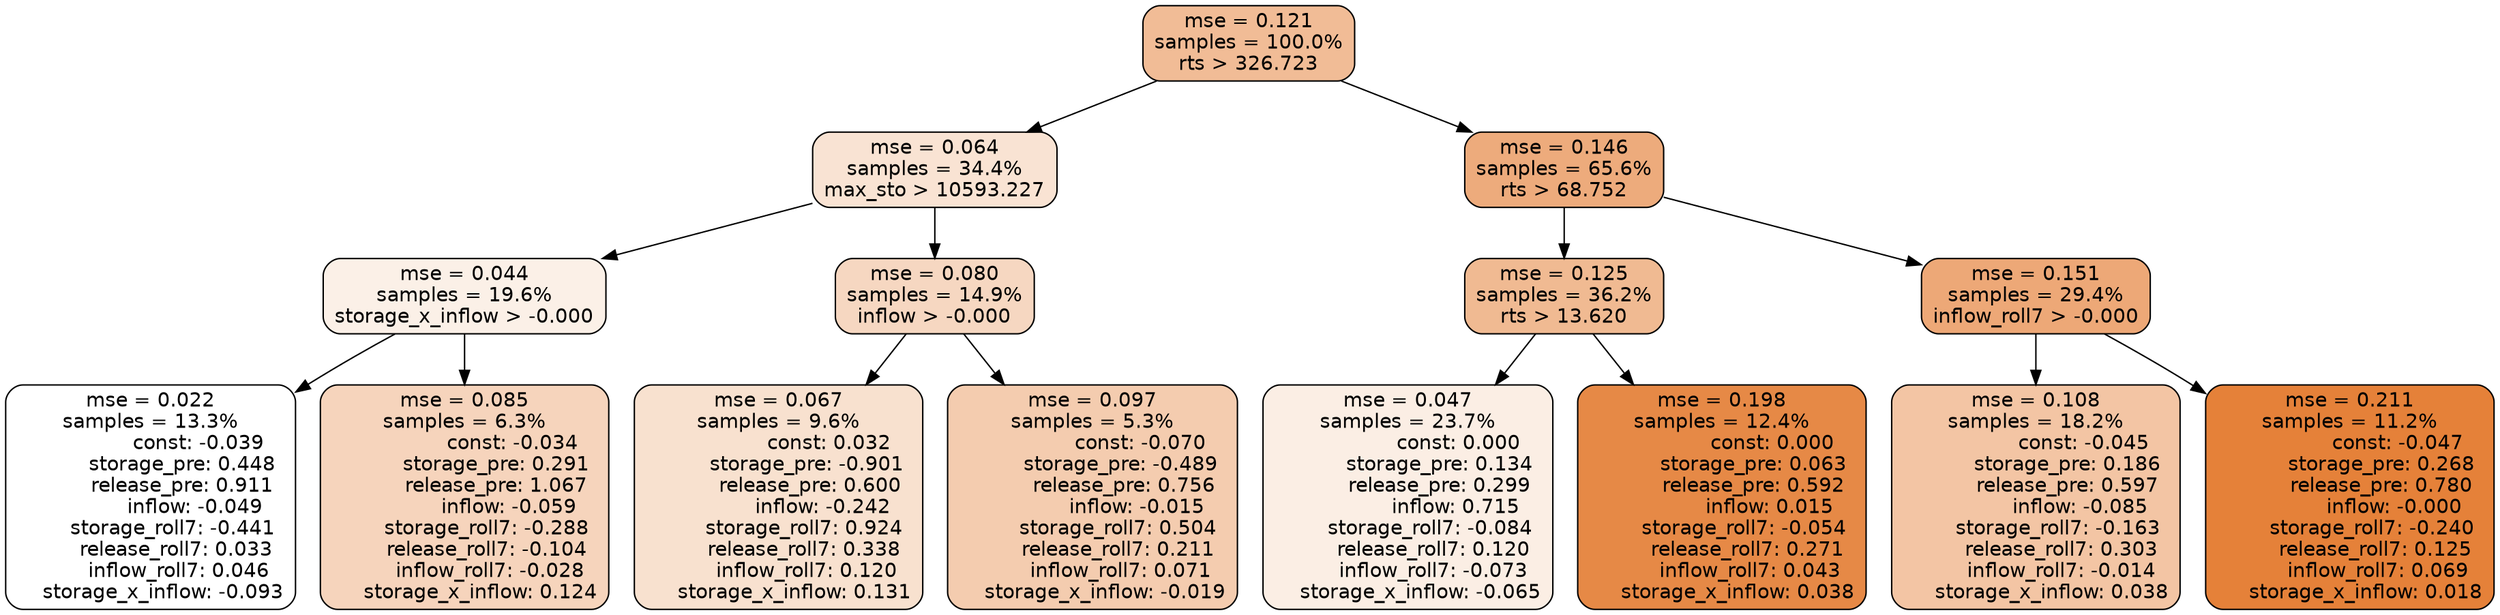 digraph tree {
node [shape=rectangle, style="filled, rounded", color="black", fontname=helvetica] ;
edge [fontname=helvetica] ;
	"0" [label="mse = 0.121
samples = 100.0%
rts > 326.723", fillcolor="#f1bc96"]
	"8" [label="mse = 0.064
samples = 34.4%
max_sto > 10593.227", fillcolor="#f9e3d3"]
	"1" [label="mse = 0.146
samples = 65.6%
rts > 68.752", fillcolor="#edab7c"]
	"9" [label="mse = 0.044
samples = 19.6%
storage_x_inflow > -0.000", fillcolor="#fbf0e7"]
	"12" [label="mse = 0.080
samples = 14.9%
inflow > -0.000", fillcolor="#f6d7c1"]
	"2" [label="mse = 0.125
samples = 36.2%
rts > 13.620", fillcolor="#f0ba92"]
	"5" [label="mse = 0.151
samples = 29.4%
inflow_roll7 > -0.000", fillcolor="#eda877"]
	"10" [label="mse = 0.022
samples = 13.3%
               const: -0.039
          storage_pre: 0.448
          release_pre: 0.911
              inflow: -0.049
       storage_roll7: -0.441
        release_roll7: 0.033
         inflow_roll7: 0.046
    storage_x_inflow: -0.093", fillcolor="#ffffff"]
	"11" [label="mse = 0.085
samples = 6.3%
               const: -0.034
          storage_pre: 0.291
          release_pre: 1.067
              inflow: -0.059
       storage_roll7: -0.288
       release_roll7: -0.104
        inflow_roll7: -0.028
     storage_x_inflow: 0.124", fillcolor="#f6d4bc"]
	"13" [label="mse = 0.067
samples = 9.6%
                const: 0.032
         storage_pre: -0.901
          release_pre: 0.600
              inflow: -0.242
        storage_roll7: 0.924
        release_roll7: 0.338
         inflow_roll7: 0.120
     storage_x_inflow: 0.131", fillcolor="#f8e1cf"]
	"14" [label="mse = 0.097
samples = 5.3%
               const: -0.070
         storage_pre: -0.489
          release_pre: 0.756
              inflow: -0.015
        storage_roll7: 0.504
        release_roll7: 0.211
         inflow_roll7: 0.071
    storage_x_inflow: -0.019", fillcolor="#f4ccaf"]
	"3" [label="mse = 0.047
samples = 23.7%
                const: 0.000
          storage_pre: 0.134
          release_pre: 0.299
               inflow: 0.715
       storage_roll7: -0.084
        release_roll7: 0.120
        inflow_roll7: -0.073
    storage_x_inflow: -0.065", fillcolor="#fbeee4"]
	"4" [label="mse = 0.198
samples = 12.4%
                const: 0.000
          storage_pre: 0.063
          release_pre: 0.592
               inflow: 0.015
       storage_roll7: -0.054
        release_roll7: 0.271
         inflow_roll7: 0.043
     storage_x_inflow: 0.038", fillcolor="#e68946"]
	"6" [label="mse = 0.108
samples = 18.2%
               const: -0.045
          storage_pre: 0.186
          release_pre: 0.597
              inflow: -0.085
       storage_roll7: -0.163
        release_roll7: 0.303
        inflow_roll7: -0.014
     storage_x_inflow: 0.038", fillcolor="#f3c5a4"]
	"7" [label="mse = 0.211
samples = 11.2%
               const: -0.047
          storage_pre: 0.268
          release_pre: 0.780
              inflow: -0.000
       storage_roll7: -0.240
        release_roll7: 0.125
         inflow_roll7: 0.069
     storage_x_inflow: 0.018", fillcolor="#e58139"]

	"0" -> "1"
	"0" -> "8"
	"8" -> "9"
	"8" -> "12"
	"1" -> "2"
	"1" -> "5"
	"9" -> "10"
	"9" -> "11"
	"12" -> "13"
	"12" -> "14"
	"2" -> "3"
	"2" -> "4"
	"5" -> "6"
	"5" -> "7"
}